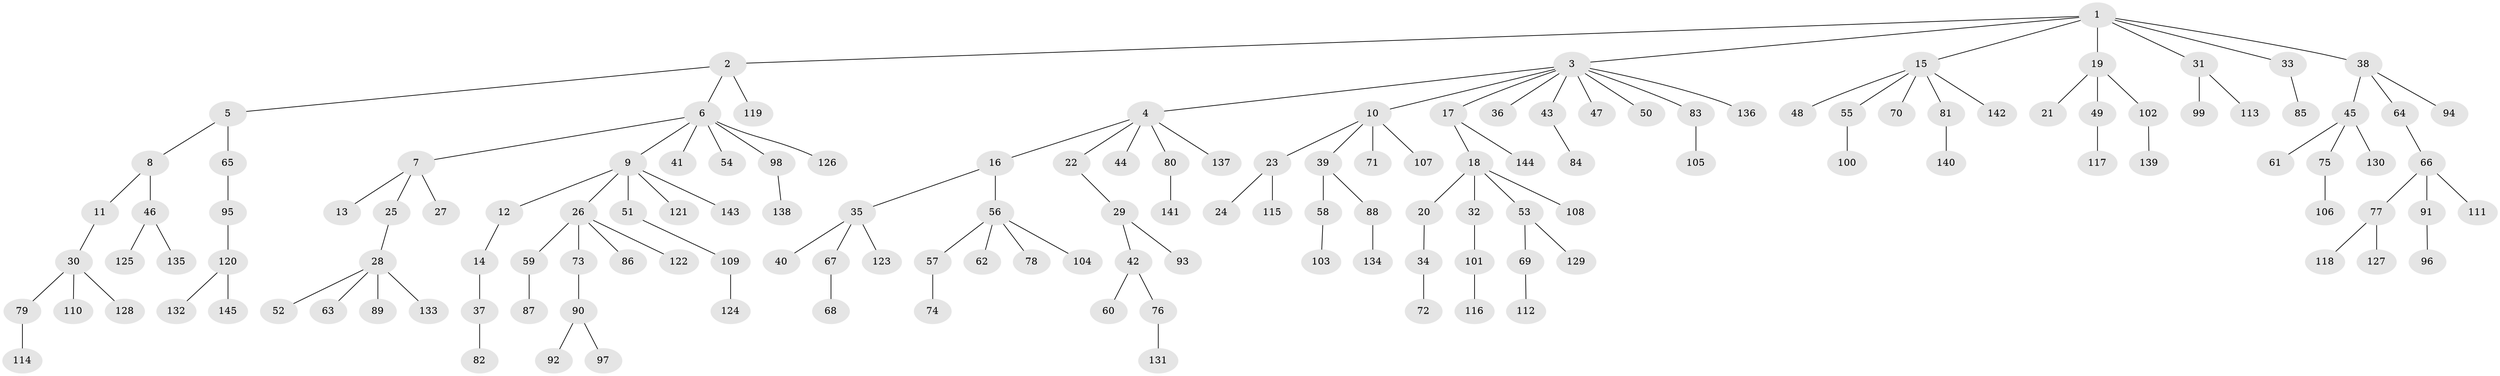 // coarse degree distribution, {13: 0.017241379310344827, 12: 0.017241379310344827, 6: 0.017241379310344827, 3: 0.05172413793103448, 10: 0.017241379310344827, 4: 0.05172413793103448, 1: 0.7586206896551724, 2: 0.06896551724137931}
// Generated by graph-tools (version 1.1) at 2025/19/03/04/25 18:19:05]
// undirected, 145 vertices, 144 edges
graph export_dot {
graph [start="1"]
  node [color=gray90,style=filled];
  1;
  2;
  3;
  4;
  5;
  6;
  7;
  8;
  9;
  10;
  11;
  12;
  13;
  14;
  15;
  16;
  17;
  18;
  19;
  20;
  21;
  22;
  23;
  24;
  25;
  26;
  27;
  28;
  29;
  30;
  31;
  32;
  33;
  34;
  35;
  36;
  37;
  38;
  39;
  40;
  41;
  42;
  43;
  44;
  45;
  46;
  47;
  48;
  49;
  50;
  51;
  52;
  53;
  54;
  55;
  56;
  57;
  58;
  59;
  60;
  61;
  62;
  63;
  64;
  65;
  66;
  67;
  68;
  69;
  70;
  71;
  72;
  73;
  74;
  75;
  76;
  77;
  78;
  79;
  80;
  81;
  82;
  83;
  84;
  85;
  86;
  87;
  88;
  89;
  90;
  91;
  92;
  93;
  94;
  95;
  96;
  97;
  98;
  99;
  100;
  101;
  102;
  103;
  104;
  105;
  106;
  107;
  108;
  109;
  110;
  111;
  112;
  113;
  114;
  115;
  116;
  117;
  118;
  119;
  120;
  121;
  122;
  123;
  124;
  125;
  126;
  127;
  128;
  129;
  130;
  131;
  132;
  133;
  134;
  135;
  136;
  137;
  138;
  139;
  140;
  141;
  142;
  143;
  144;
  145;
  1 -- 2;
  1 -- 3;
  1 -- 15;
  1 -- 19;
  1 -- 31;
  1 -- 33;
  1 -- 38;
  2 -- 5;
  2 -- 6;
  2 -- 119;
  3 -- 4;
  3 -- 10;
  3 -- 17;
  3 -- 36;
  3 -- 43;
  3 -- 47;
  3 -- 50;
  3 -- 83;
  3 -- 136;
  4 -- 16;
  4 -- 22;
  4 -- 44;
  4 -- 80;
  4 -- 137;
  5 -- 8;
  5 -- 65;
  6 -- 7;
  6 -- 9;
  6 -- 41;
  6 -- 54;
  6 -- 98;
  6 -- 126;
  7 -- 13;
  7 -- 25;
  7 -- 27;
  8 -- 11;
  8 -- 46;
  9 -- 12;
  9 -- 26;
  9 -- 51;
  9 -- 121;
  9 -- 143;
  10 -- 23;
  10 -- 39;
  10 -- 71;
  10 -- 107;
  11 -- 30;
  12 -- 14;
  14 -- 37;
  15 -- 48;
  15 -- 55;
  15 -- 70;
  15 -- 81;
  15 -- 142;
  16 -- 35;
  16 -- 56;
  17 -- 18;
  17 -- 144;
  18 -- 20;
  18 -- 32;
  18 -- 53;
  18 -- 108;
  19 -- 21;
  19 -- 49;
  19 -- 102;
  20 -- 34;
  22 -- 29;
  23 -- 24;
  23 -- 115;
  25 -- 28;
  26 -- 59;
  26 -- 73;
  26 -- 86;
  26 -- 122;
  28 -- 52;
  28 -- 63;
  28 -- 89;
  28 -- 133;
  29 -- 42;
  29 -- 93;
  30 -- 79;
  30 -- 110;
  30 -- 128;
  31 -- 99;
  31 -- 113;
  32 -- 101;
  33 -- 85;
  34 -- 72;
  35 -- 40;
  35 -- 67;
  35 -- 123;
  37 -- 82;
  38 -- 45;
  38 -- 64;
  38 -- 94;
  39 -- 58;
  39 -- 88;
  42 -- 60;
  42 -- 76;
  43 -- 84;
  45 -- 61;
  45 -- 75;
  45 -- 130;
  46 -- 125;
  46 -- 135;
  49 -- 117;
  51 -- 109;
  53 -- 69;
  53 -- 129;
  55 -- 100;
  56 -- 57;
  56 -- 62;
  56 -- 78;
  56 -- 104;
  57 -- 74;
  58 -- 103;
  59 -- 87;
  64 -- 66;
  65 -- 95;
  66 -- 77;
  66 -- 91;
  66 -- 111;
  67 -- 68;
  69 -- 112;
  73 -- 90;
  75 -- 106;
  76 -- 131;
  77 -- 118;
  77 -- 127;
  79 -- 114;
  80 -- 141;
  81 -- 140;
  83 -- 105;
  88 -- 134;
  90 -- 92;
  90 -- 97;
  91 -- 96;
  95 -- 120;
  98 -- 138;
  101 -- 116;
  102 -- 139;
  109 -- 124;
  120 -- 132;
  120 -- 145;
}
